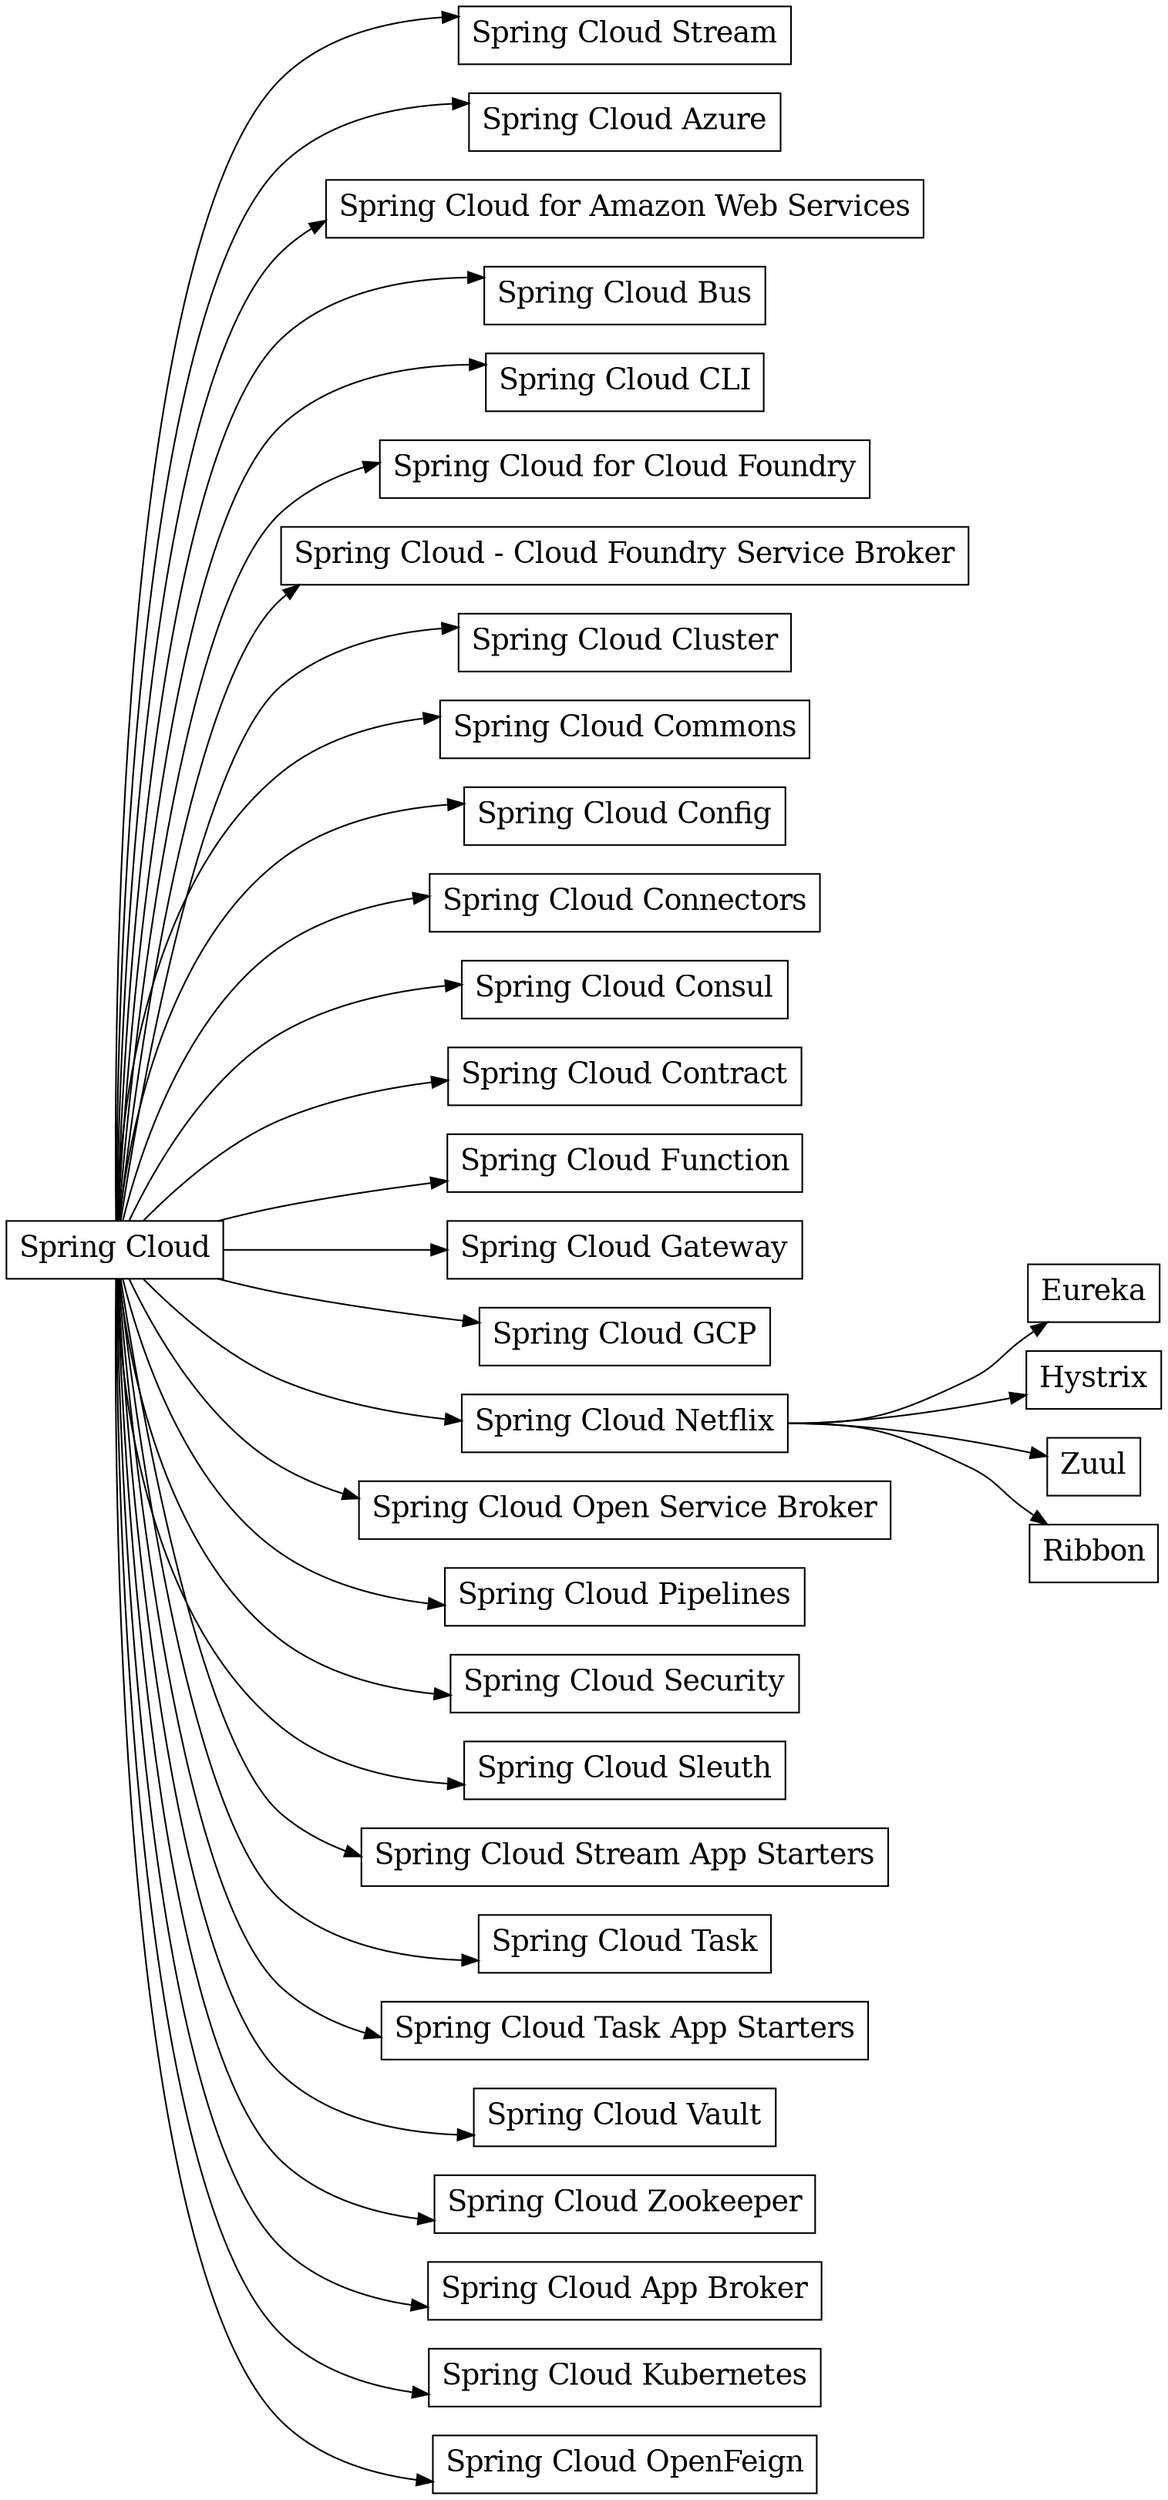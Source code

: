 digraph springCloudArch {
  rankdir=LR;

  node [shape=box, fontsize=18];

  spring_cloud [label="Spring Cloud"];

  sp_stream [label="Spring Cloud Stream"];
  sp_azure [label="Spring Cloud Azure"];
  sp_for_amazon_web_services [label="Spring Cloud for Amazon Web Services"];
  sp_bus [label="Spring Cloud Bus"];
  sp_cli [label="Spring Cloud CLI"];
  sp_for_cloud_foundry [label="Spring Cloud for Cloud Foundry"];
  sp_foundry_service_broker [label="Spring Cloud - Cloud Foundry Service Broker"];
  sp_cluster [label="Spring Cloud Cluster"];
  sp_commons [label="Spring Cloud Commons"];
  sp_config [label="Spring Cloud Config"];
  sp_connectors [label="Spring Cloud Connectors"];
  sp_consul [label="Spring Cloud Consul"];
  sp_contract [label="Spring Cloud Contract"];
  sp_function [label="Spring Cloud Function"];
  sp_gateway [label="Spring Cloud Gateway"];
  sp_gcp [label="Spring Cloud GCP"];
  sp_netflix [label="Spring Cloud Netflix"];
  sp_open_service_broker [label="Spring Cloud Open Service Broker"];
  sp_pipelines [label="Spring Cloud Pipelines"];
  sp_security [label="Spring Cloud Security"];
  sp_sleuth [label="Spring Cloud Sleuth"];
  sp_stream_app_starters [label="Spring Cloud Stream App Starters"];
  sp_task [label="Spring Cloud Task"];
  sp_task_app_starters [label="Spring Cloud Task App Starters"];
  sp_vault [label="Spring Cloud Vault"];
  sp_zookeeper [label="Spring Cloud Zookeeper"];
  sp_app_broker [label="Spring Cloud App Broker"];
  sp_kubernetes [label="Spring Cloud Kubernetes"];
  sp_open_feign [label="Spring Cloud OpenFeign"];

  spring_cloud -> {
    sp_stream,
    sp_azure,
    sp_for_amazon_web_services,
    sp_bus,
    sp_cli,
    sp_for_cloud_foundry,
    sp_foundry_service_broker,
    sp_cluster,
    sp_commons,
    sp_config,
    sp_connectors,
    sp_consul,
    sp_contract,
    sp_function,
    sp_gateway,
    sp_gcp,
    sp_netflix,
    sp_open_service_broker,
    sp_pipelines,
    sp_security,
    sp_sleuth,
    sp_stream_app_starters,
    sp_task,
    sp_task_app_starters,
    sp_vault,
    sp_zookeeper,
    sp_app_broker,
    sp_kubernetes,
    sp_open_feign
  };

  nf_eureka [label="Eureka"];
  nf_hystrix [label="Hystrix"];
  nf_zuul [label="Zuul"];
  nf_ribbon [label="Ribbon"];

  sp_netflix:e -> {
    nf_eureka;
    nf_hystrix;
    nf_zuul;
    nf_ribbon;
  };

}
